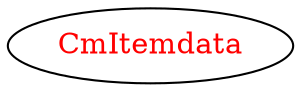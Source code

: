 digraph dependencyGraph {
 concentrate=true;
 ranksep="2.0";
 rankdir="LR"; 
 splines="ortho";
"CmItemdata" [fontcolor="red"];
}